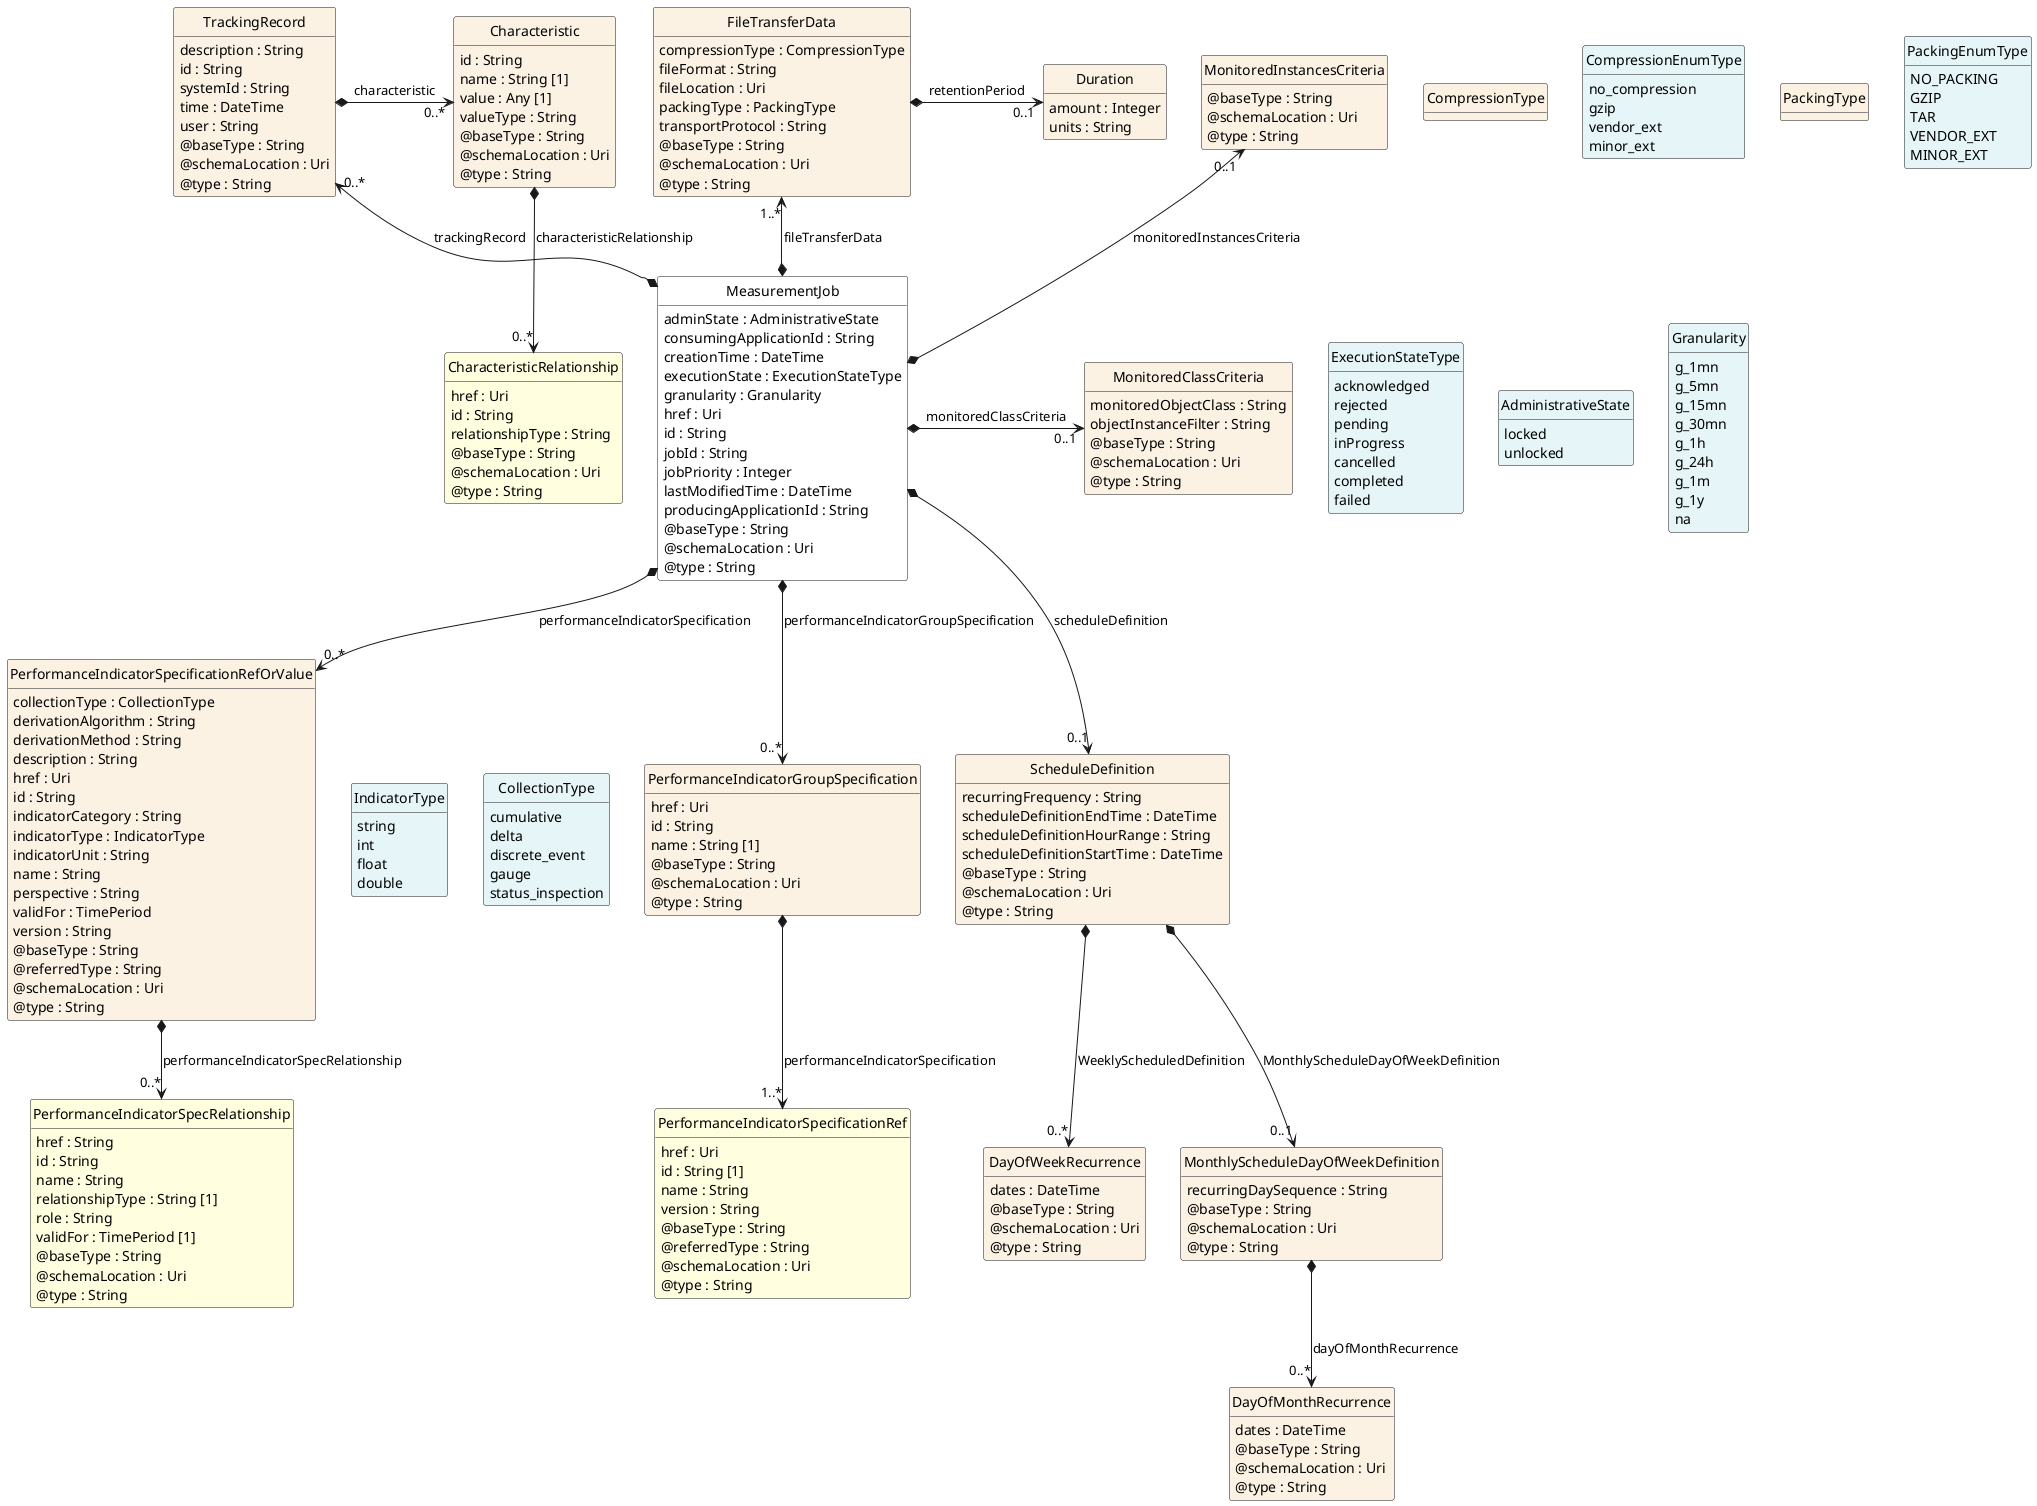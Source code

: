 @startuml
hide circle
hide methods
hide stereotype
show <<Enumeration>> stereotype
skinparam class {
   BackgroundColor<<Enumeration>> #E6F5F7
   BackgroundColor<<Ref>> #FFFFE0
   BackgroundColor<<Pivot>> #FFFFFFF
   BackgroundColor<<SimpleType>> #E2F0DA
   BackgroundColor #FCF2E3
}

class MeasurementJob <<Pivot>> {
    adminState : AdministrativeState
    consumingApplicationId : String
    creationTime : DateTime
    executionState : ExecutionStateType
    granularity : Granularity
    href : Uri
    id : String
    jobId : String
    jobPriority : Integer
    lastModifiedTime : DateTime
    producingApplicationId : String
    @baseType : String
    @schemaLocation : Uri
    @type : String
}

class TrackingRecord  {
    description : String
    id : String
    systemId : String
    time : DateTime
    user : String
    @baseType : String
    @schemaLocation : Uri
    @type : String
}

class Characteristic  {
    id : String
    name : String [1]
    value : Any [1]
    valueType : String
    @baseType : String
    @schemaLocation : Uri
    @type : String
}

class CharacteristicRelationship  <<Ref>> {
    href : Uri
    id : String
    relationshipType : String
    @baseType : String
    @schemaLocation : Uri
    @type : String
}

class ExecutionStateType <<Enumeration>> {
    acknowledged
    rejected
    pending
    inProgress
    cancelled
    completed
    failed
}

class PerformanceIndicatorSpecificationRefOrValue  {
    collectionType : CollectionType
    derivationAlgorithm : String
    derivationMethod : String
    description : String
    href : Uri
    id : String
    indicatorCategory : String
    indicatorType : IndicatorType
    indicatorUnit : String
    name : String
    perspective : String
    validFor : TimePeriod
    version : String
    @baseType : String
    @referredType : String
    @schemaLocation : Uri
    @type : String
}

class PerformanceIndicatorSpecRelationship  <<Ref>> {
    href : String
    id : String
    name : String
    relationshipType : String [1]
    role : String
    validFor : TimePeriod [1]
    @baseType : String
    @schemaLocation : Uri
    @type : String
}

class CollectionType <<Enumeration>> {
    cumulative
    delta
    discrete_event
    gauge
    status_inspection
}

class IndicatorType <<Enumeration>> {
    string
    int
    float
    double
}

class PerformanceIndicatorGroupSpecification  {
    href : Uri
    id : String
    name : String [1]
    @baseType : String
    @schemaLocation : Uri
    @type : String
}

class PerformanceIndicatorSpecificationRef  <<Ref>> {
    href : Uri
    id : String [1]
    name : String
    version : String
    @baseType : String
    @referredType : String
    @schemaLocation : Uri
    @type : String
}

class FileTransferData  {
    compressionType : CompressionType
    fileFormat : String
    fileLocation : Uri
    packingType : PackingType
    transportProtocol : String
    @baseType : String
    @schemaLocation : Uri
    @type : String
}

class CompressionEnumType <<Enumeration>> {
    no_compression
    gzip
    vendor_ext
    minor_ext
}

class PackingEnumType <<Enumeration>> {
    NO_PACKING
    GZIP
    TAR
    VENDOR_EXT
    MINOR_EXT
}

class Duration  {
    amount : Integer
    units : String
}

class ScheduleDefinition  {
    recurringFrequency : String
    scheduleDefinitionEndTime : DateTime
    scheduleDefinitionHourRange : String
    scheduleDefinitionStartTime : DateTime
    @baseType : String
    @schemaLocation : Uri
    @type : String
}

class DayOfWeekRecurrence  {
    dates : DateTime
    @baseType : String
    @schemaLocation : Uri
    @type : String
}

class MonthlyScheduleDayOfWeekDefinition  {
    recurringDaySequence : String
    @baseType : String
    @schemaLocation : Uri
    @type : String
}

class DayOfMonthRecurrence  {
    dates : DateTime
    @baseType : String
    @schemaLocation : Uri
    @type : String
}

class MonitoredClassCriteria  {
    monitoredObjectClass : String
    objectInstanceFilter : String
    @baseType : String
    @schemaLocation : Uri
    @type : String
}

class Granularity <<Enumeration>> {
    g_1mn
    g_5mn
    g_15mn
    g_30mn
    g_1h
    g_24h
    g_1m
    g_1y
    na
}

class MonitoredInstancesCriteria  {
    @baseType : String
    @schemaLocation : Uri
    @type : String
}

class AdministrativeState <<Enumeration>> {
    locked
    unlocked
}

MeasurementJob -right[hidden]-> ExecutionStateType

ExecutionStateType -right[hidden]-> AdministrativeState

AdministrativeState -right[hidden]-> Granularity

MonitoredClassCriteria "0..1" <-left-* MeasurementJob : monitoredClassCriteria

TrackingRecord "0..*" <--* MeasurementJob : trackingRecord

FileTransferData "1..*" <--* MeasurementJob : fileTransferData

MonitoredInstancesCriteria "0..1" <--* MeasurementJob : monitoredInstancesCriteria

MeasurementJob *-->  "0..*" PerformanceIndicatorSpecificationRefOrValue : performanceIndicatorSpecification

MeasurementJob *-->  "0..*" PerformanceIndicatorGroupSpecification : performanceIndicatorGroupSpecification

MeasurementJob *-->  "0..1" ScheduleDefinition : scheduleDefinition

ScheduleDefinition *-->  "0..*" DayOfWeekRecurrence : WeeklyScheduledDefinition

ScheduleDefinition *-->  "0..1" MonthlyScheduleDayOfWeekDefinition : MonthlyScheduleDayOfWeekDefinition

TrackingRecord *-right-> "0..*" Characteristic : characteristic

Characteristic *-->  "0..*" CharacteristicRelationship : characteristicRelationship

PerformanceIndicatorSpecificationRefOrValue -right[hidden]-> IndicatorType

IndicatorType -right[hidden]-> CollectionType

PerformanceIndicatorSpecificationRefOrValue *-->  "0..*" PerformanceIndicatorSpecRelationship : performanceIndicatorSpecRelationship

PerformanceIndicatorGroupSpecification *-->  "1..*" PerformanceIndicatorSpecificationRef : performanceIndicatorSpecification

FileTransferData *-right-> "0..1" Duration : retentionPeriod

MonthlyScheduleDayOfWeekDefinition *-->  "0..*" DayOfMonthRecurrence : dayOfMonthRecurrence

CompressionType -right[hidden]-> CompressionEnumType

PackingType -right[hidden]-> PackingEnumType

@enduml